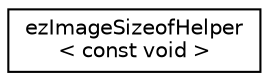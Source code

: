 digraph "Graphical Class Hierarchy"
{
 // LATEX_PDF_SIZE
  edge [fontname="Helvetica",fontsize="10",labelfontname="Helvetica",labelfontsize="10"];
  node [fontname="Helvetica",fontsize="10",shape=record];
  rankdir="LR";
  Node0 [label="ezImageSizeofHelper\l\< const void \>",height=0.2,width=0.4,color="black", fillcolor="white", style="filled",URL="$d5/db3/structez_image_sizeof_helper_3_01const_01void_01_4.htm",tooltip=" "];
}
